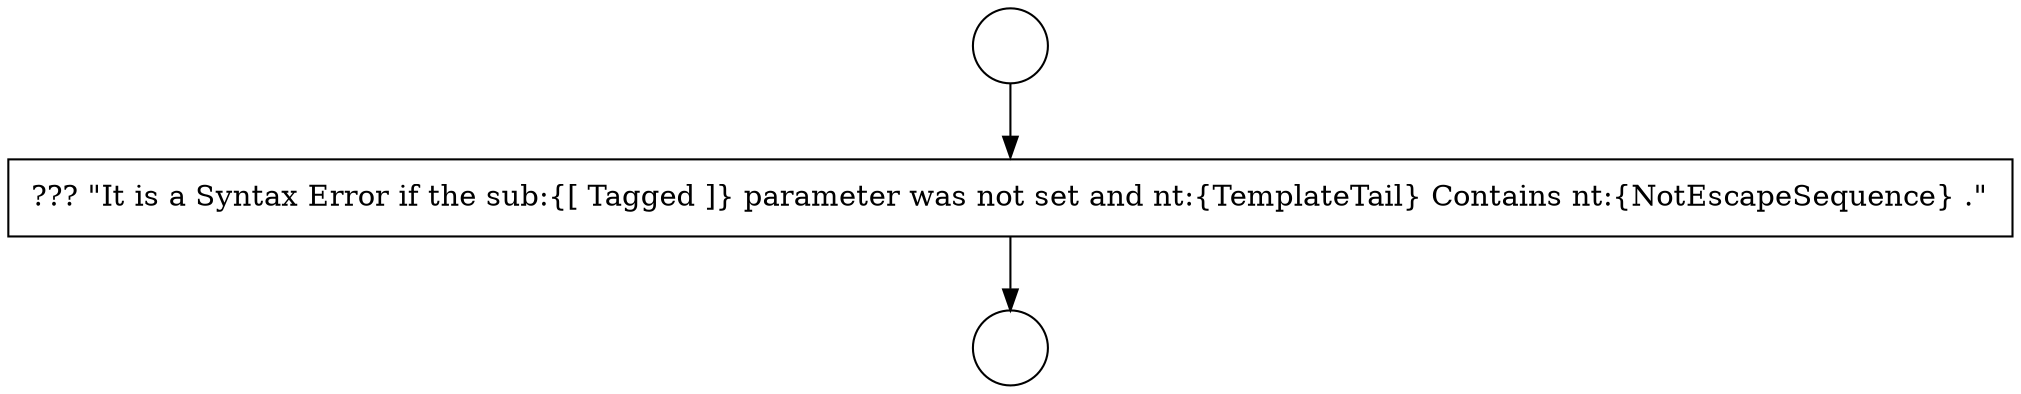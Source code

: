 digraph {
  node19778 [shape=circle label=" " color="black" fillcolor="white" style=filled]
  node19780 [shape=none, margin=0, label=<<font color="black">
    <table border="0" cellborder="1" cellspacing="0" cellpadding="10">
      <tr><td align="left">??? &quot;It is a Syntax Error if the sub:{[ Tagged ]} parameter was not set and nt:{TemplateTail} Contains nt:{NotEscapeSequence} .&quot;</td></tr>
    </table>
  </font>> color="black" fillcolor="white" style=filled]
  node19779 [shape=circle label=" " color="black" fillcolor="white" style=filled]
  node19778 -> node19780 [ color="black"]
  node19780 -> node19779 [ color="black"]
}
